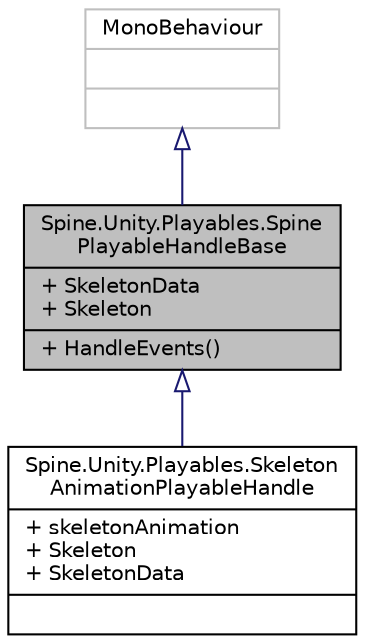 digraph "Spine.Unity.Playables.SpinePlayableHandleBase"
{
 // LATEX_PDF_SIZE
  edge [fontname="Helvetica",fontsize="10",labelfontname="Helvetica",labelfontsize="10"];
  node [fontname="Helvetica",fontsize="10",shape=record];
  Node1 [label="{Spine.Unity.Playables.Spine\lPlayableHandleBase\n|+ SkeletonData\l+ Skeleton\l|+ HandleEvents()\l}",height=0.2,width=0.4,color="black", fillcolor="grey75", style="filled", fontcolor="black",tooltip="Base class for Spine Playable Handle components, commonly for integrating with UnityEngine Timeline."];
  Node2 -> Node1 [dir="back",color="midnightblue",fontsize="10",style="solid",arrowtail="onormal",fontname="Helvetica"];
  Node2 [label="{MonoBehaviour\n||}",height=0.2,width=0.4,color="grey75", fillcolor="white", style="filled",tooltip=" "];
  Node1 -> Node3 [dir="back",color="midnightblue",fontsize="10",style="solid",arrowtail="onormal",fontname="Helvetica"];
  Node3 [label="{Spine.Unity.Playables.Skeleton\lAnimationPlayableHandle\n|+ skeletonAnimation\l+ Skeleton\l+ SkeletonData\l|}",height=0.2,width=0.4,color="black", fillcolor="white", style="filled",URL="$class_spine_1_1_unity_1_1_playables_1_1_skeleton_animation_playable_handle.html",tooltip=" "];
}
